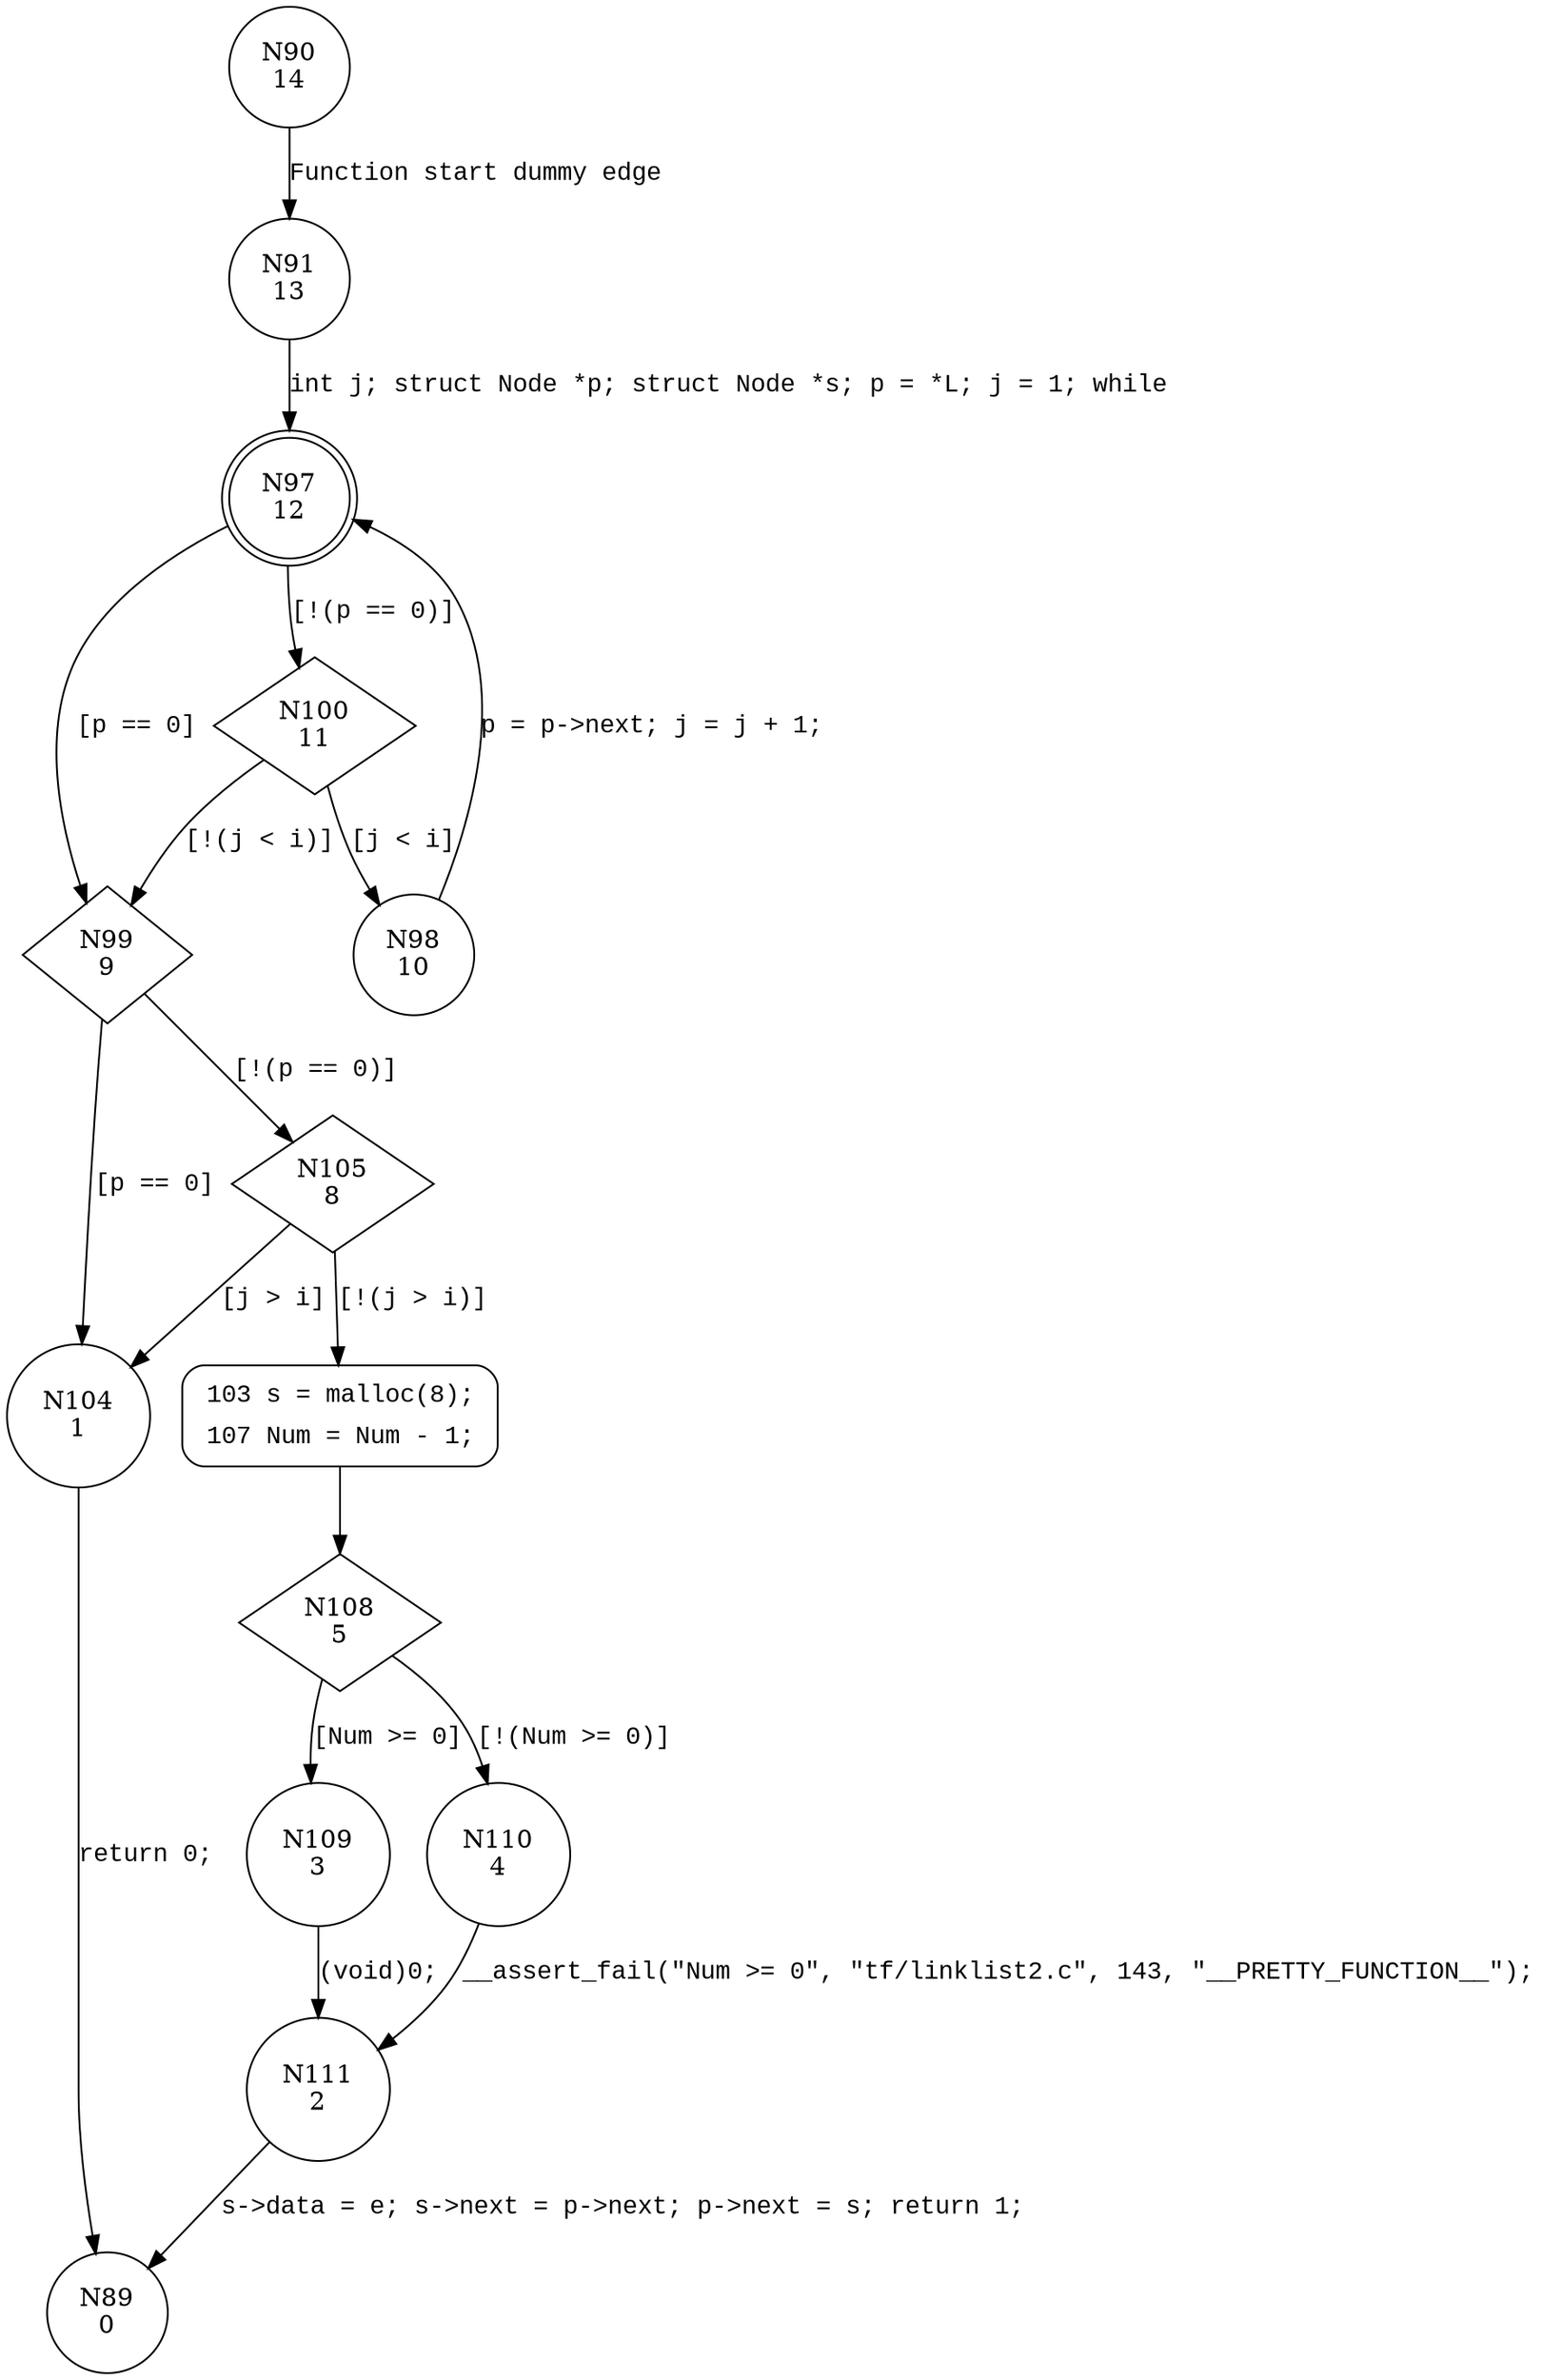 digraph ListInsert {
90 [shape="circle" label="N90\n14"]
91 [shape="circle" label="N91\n13"]
97 [shape="doublecircle" label="N97\n12"]
99 [shape="diamond" label="N99\n9"]
100 [shape="diamond" label="N100\n11"]
98 [shape="circle" label="N98\n10"]
104 [shape="circle" label="N104\n1"]
105 [shape="diamond" label="N105\n8"]
103 [shape="circle" label="N103\n7"]
108 [shape="diamond" label="N108\n5"]
109 [shape="circle" label="N109\n3"]
110 [shape="circle" label="N110\n4"]
111 [shape="circle" label="N111\n2"]
89 [shape="circle" label="N89\n0"]
103 [style="filled,bold" penwidth="1" fillcolor="white" fontname="Courier New" shape="Mrecord" label=<<table border="0" cellborder="0" cellpadding="3" bgcolor="white"><tr><td align="right">103</td><td align="left">s = malloc(8);</td></tr><tr><td align="right">107</td><td align="left">Num = Num - 1;</td></tr></table>>]
103 -> 108[label=""]
90 -> 91 [label="Function start dummy edge" fontname="Courier New"]
97 -> 99 [label="[p == 0]" fontname="Courier New"]
97 -> 100 [label="[!(p == 0)]" fontname="Courier New"]
100 -> 98 [label="[j < i]" fontname="Courier New"]
100 -> 99 [label="[!(j < i)]" fontname="Courier New"]
99 -> 104 [label="[p == 0]" fontname="Courier New"]
99 -> 105 [label="[!(p == 0)]" fontname="Courier New"]
105 -> 104 [label="[j > i]" fontname="Courier New"]
105 -> 103 [label="[!(j > i)]" fontname="Courier New"]
108 -> 109 [label="[Num >= 0]" fontname="Courier New"]
108 -> 110 [label="[!(Num >= 0)]" fontname="Courier New"]
111 -> 89 [label="s->data = e; s->next = p->next; p->next = s; return 1;" fontname="Courier New"]
104 -> 89 [label="return 0;" fontname="Courier New"]
91 -> 97 [label="int j; struct Node *p; struct Node *s; p = *L; j = 1; while" fontname="Courier New"]
110 -> 111 [label="__assert_fail(\"Num >= 0\", \"tf/linklist2.c\", 143, \"__PRETTY_FUNCTION__\");" fontname="Courier New"]
109 -> 111 [label="(void)0;" fontname="Courier New"]
98 -> 97 [label="p = p->next; j = j + 1; " fontname="Courier New"]
}